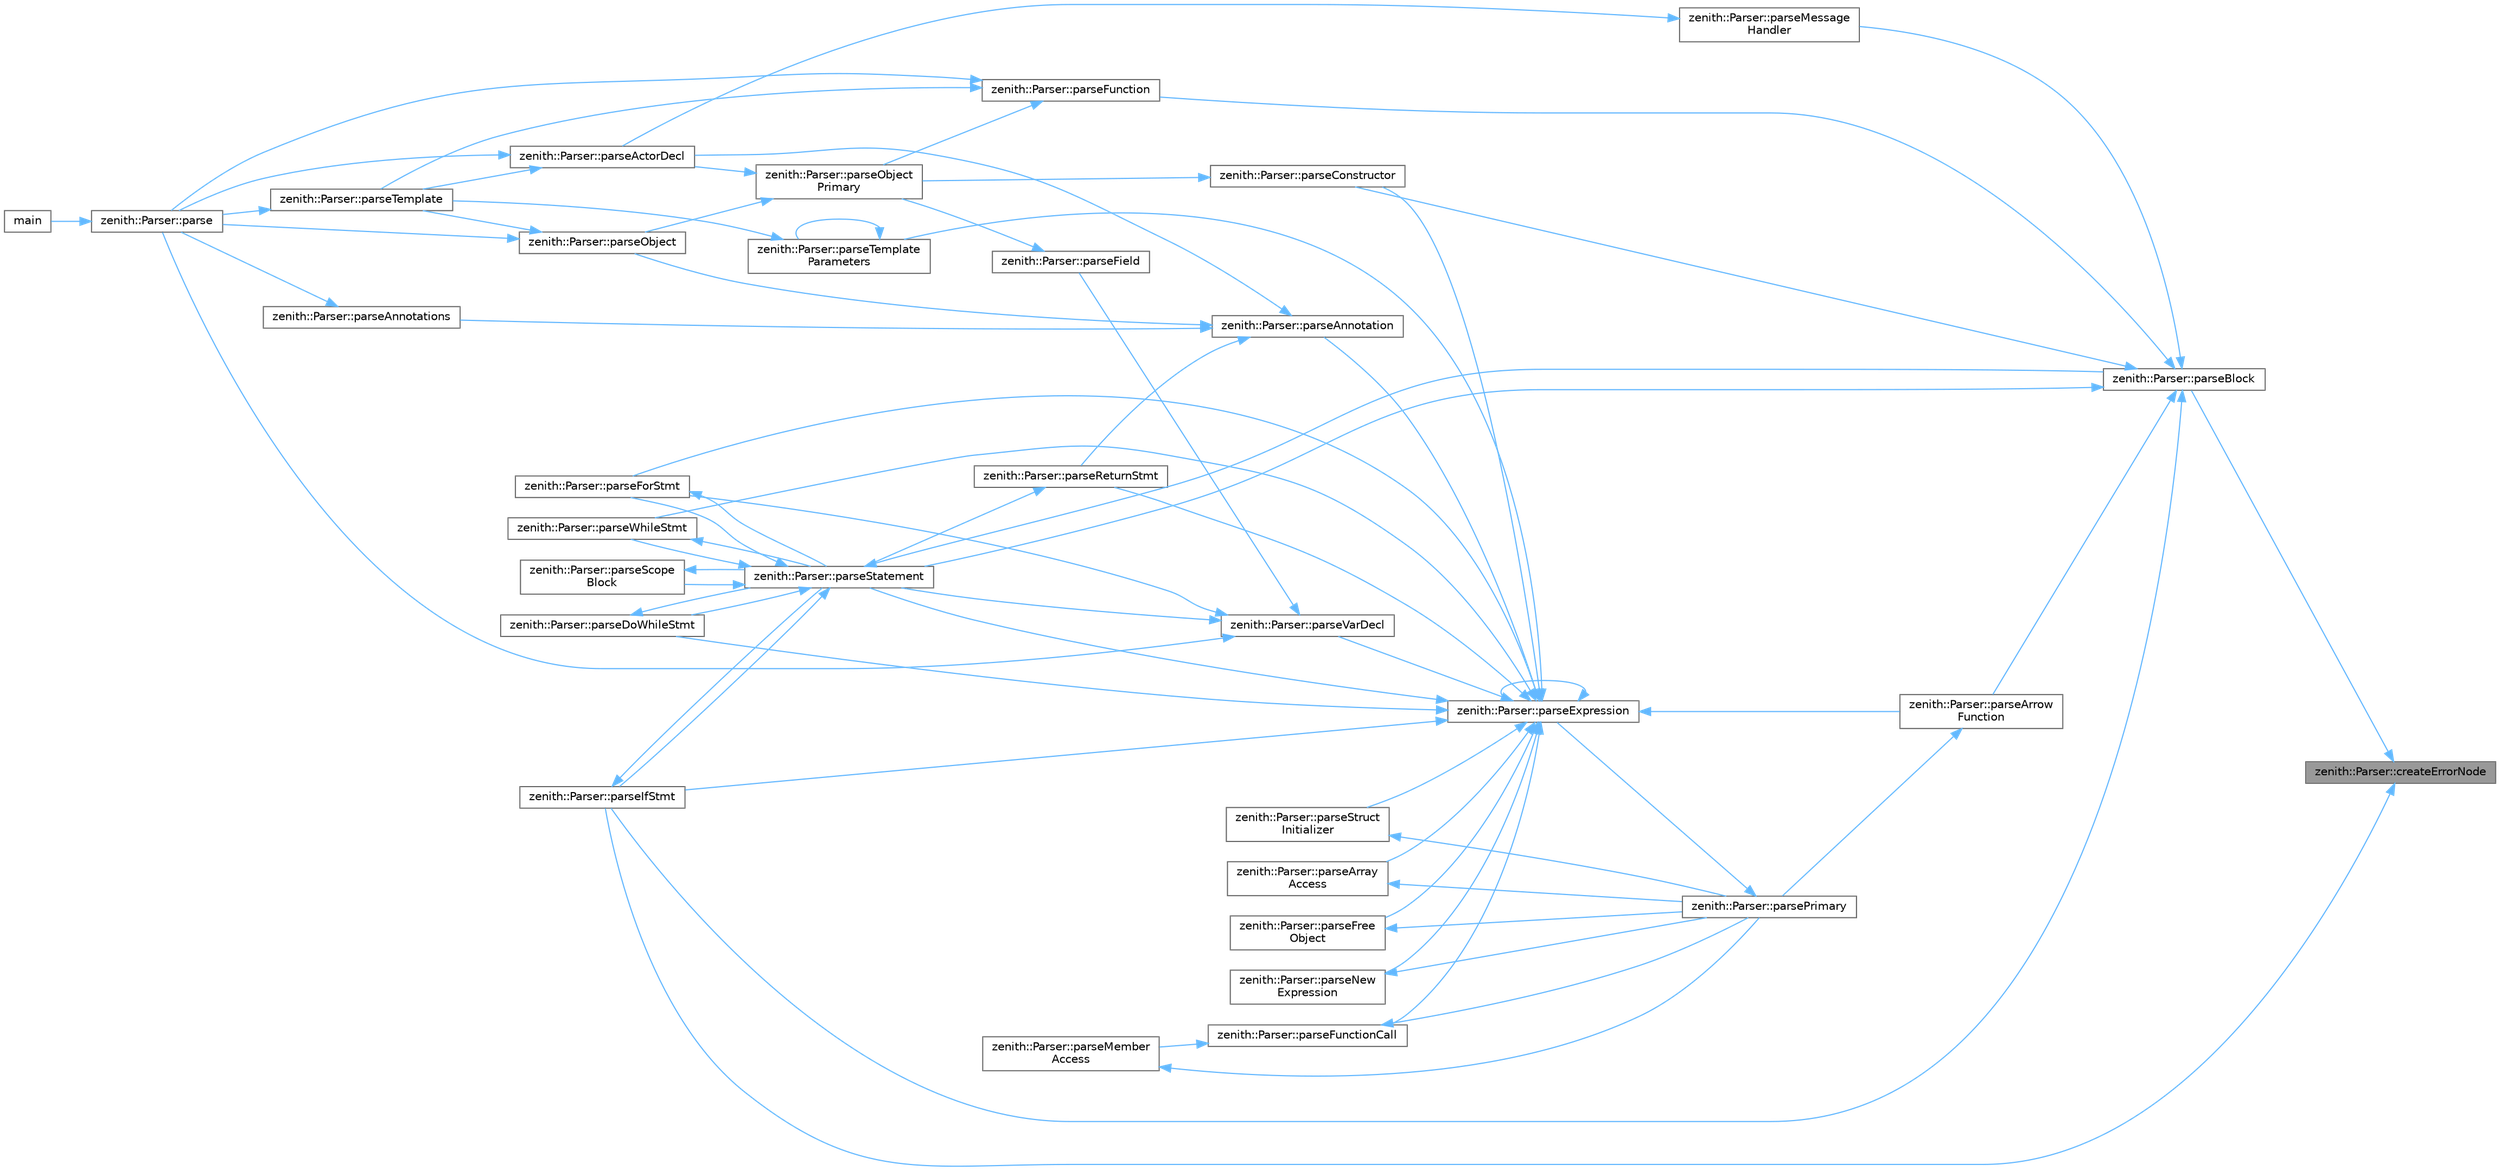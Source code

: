 digraph "zenith::Parser::createErrorNode"
{
 // LATEX_PDF_SIZE
  bgcolor="transparent";
  edge [fontname=Helvetica,fontsize=10,labelfontname=Helvetica,labelfontsize=10];
  node [fontname=Helvetica,fontsize=10,shape=box,height=0.2,width=0.4];
  rankdir="RL";
  Node1 [id="Node000001",label="zenith::Parser::createErrorNode",height=0.2,width=0.4,color="gray40", fillcolor="grey60", style="filled", fontcolor="black",tooltip=" "];
  Node1 -> Node2 [id="edge1_Node000001_Node000002",dir="back",color="steelblue1",style="solid",tooltip=" "];
  Node2 [id="Node000002",label="zenith::Parser::parseBlock",height=0.2,width=0.4,color="grey40", fillcolor="white", style="filled",URL="$classzenith_1_1_parser.html#afed5c18e77fc012fe5db9f9e6175e642",tooltip=" "];
  Node2 -> Node3 [id="edge2_Node000002_Node000003",dir="back",color="steelblue1",style="solid",tooltip=" "];
  Node3 [id="Node000003",label="zenith::Parser::parseArrow\lFunction",height=0.2,width=0.4,color="grey40", fillcolor="white", style="filled",URL="$classzenith_1_1_parser.html#a7ea0f8e309ed2fbdf1a9e2ebfa2fbf8d",tooltip=" "];
  Node3 -> Node4 [id="edge3_Node000003_Node000004",dir="back",color="steelblue1",style="solid",tooltip=" "];
  Node4 [id="Node000004",label="zenith::Parser::parsePrimary",height=0.2,width=0.4,color="grey40", fillcolor="white", style="filled",URL="$classzenith_1_1_parser.html#a9425b18adfbb62629ae5ea654addc7cb",tooltip=" "];
  Node4 -> Node5 [id="edge4_Node000004_Node000005",dir="back",color="steelblue1",style="solid",tooltip=" "];
  Node5 [id="Node000005",label="zenith::Parser::parseExpression",height=0.2,width=0.4,color="grey40", fillcolor="white", style="filled",URL="$classzenith_1_1_parser.html#a239906fd51d54598f6d3dcc18d97b6b9",tooltip=" "];
  Node5 -> Node6 [id="edge5_Node000005_Node000006",dir="back",color="steelblue1",style="solid",tooltip=" "];
  Node6 [id="Node000006",label="zenith::Parser::parseAnnotation",height=0.2,width=0.4,color="grey40", fillcolor="white", style="filled",URL="$classzenith_1_1_parser.html#afff2e82900309df63d9aa89f4d3e31d6",tooltip=" "];
  Node6 -> Node7 [id="edge6_Node000006_Node000007",dir="back",color="steelblue1",style="solid",tooltip=" "];
  Node7 [id="Node000007",label="zenith::Parser::parseActorDecl",height=0.2,width=0.4,color="grey40", fillcolor="white", style="filled",URL="$classzenith_1_1_parser.html#add98eda497298f55d63689af29839db6",tooltip=" "];
  Node7 -> Node8 [id="edge7_Node000007_Node000008",dir="back",color="steelblue1",style="solid",tooltip=" "];
  Node8 [id="Node000008",label="zenith::Parser::parse",height=0.2,width=0.4,color="grey40", fillcolor="white", style="filled",URL="$classzenith_1_1_parser.html#ad56141bb79abcda2cb032137f51d44c6",tooltip=" "];
  Node8 -> Node9 [id="edge8_Node000008_Node000009",dir="back",color="steelblue1",style="solid",tooltip=" "];
  Node9 [id="Node000009",label="main",height=0.2,width=0.4,color="grey40", fillcolor="white", style="filled",URL="$main_8cpp.html#a0ddf1224851353fc92bfbff6f499fa97",tooltip=" "];
  Node7 -> Node10 [id="edge9_Node000007_Node000010",dir="back",color="steelblue1",style="solid",tooltip=" "];
  Node10 [id="Node000010",label="zenith::Parser::parseTemplate",height=0.2,width=0.4,color="grey40", fillcolor="white", style="filled",URL="$classzenith_1_1_parser.html#ac8ba31b8067fb7325c47b2b85e51abe1",tooltip=" "];
  Node10 -> Node8 [id="edge10_Node000010_Node000008",dir="back",color="steelblue1",style="solid",tooltip=" "];
  Node6 -> Node11 [id="edge11_Node000006_Node000011",dir="back",color="steelblue1",style="solid",tooltip=" "];
  Node11 [id="Node000011",label="zenith::Parser::parseAnnotations",height=0.2,width=0.4,color="grey40", fillcolor="white", style="filled",URL="$classzenith_1_1_parser.html#a13606ea02073ecca24a045f676b58518",tooltip=" "];
  Node11 -> Node8 [id="edge12_Node000011_Node000008",dir="back",color="steelblue1",style="solid",tooltip=" "];
  Node6 -> Node12 [id="edge13_Node000006_Node000012",dir="back",color="steelblue1",style="solid",tooltip=" "];
  Node12 [id="Node000012",label="zenith::Parser::parseObject",height=0.2,width=0.4,color="grey40", fillcolor="white", style="filled",URL="$classzenith_1_1_parser.html#abfe2e0682adcad95cc77595ec52bd4da",tooltip=" "];
  Node12 -> Node8 [id="edge14_Node000012_Node000008",dir="back",color="steelblue1",style="solid",tooltip=" "];
  Node12 -> Node10 [id="edge15_Node000012_Node000010",dir="back",color="steelblue1",style="solid",tooltip=" "];
  Node6 -> Node13 [id="edge16_Node000006_Node000013",dir="back",color="steelblue1",style="solid",tooltip=" "];
  Node13 [id="Node000013",label="zenith::Parser::parseReturnStmt",height=0.2,width=0.4,color="grey40", fillcolor="white", style="filled",URL="$classzenith_1_1_parser.html#a5e026e55d4a57bea1b5ffa7d3b5e93a8",tooltip=" "];
  Node13 -> Node14 [id="edge17_Node000013_Node000014",dir="back",color="steelblue1",style="solid",tooltip=" "];
  Node14 [id="Node000014",label="zenith::Parser::parseStatement",height=0.2,width=0.4,color="grey40", fillcolor="white", style="filled",URL="$classzenith_1_1_parser.html#ada8dc19e8cb4a0f1b37d3ef6a2eb3f9d",tooltip=" "];
  Node14 -> Node2 [id="edge18_Node000014_Node000002",dir="back",color="steelblue1",style="solid",tooltip=" "];
  Node14 -> Node15 [id="edge19_Node000014_Node000015",dir="back",color="steelblue1",style="solid",tooltip=" "];
  Node15 [id="Node000015",label="zenith::Parser::parseDoWhileStmt",height=0.2,width=0.4,color="grey40", fillcolor="white", style="filled",URL="$classzenith_1_1_parser.html#a17d038fc7ad2c0dac1b038889f4426ca",tooltip=" "];
  Node15 -> Node14 [id="edge20_Node000015_Node000014",dir="back",color="steelblue1",style="solid",tooltip=" "];
  Node14 -> Node16 [id="edge21_Node000014_Node000016",dir="back",color="steelblue1",style="solid",tooltip=" "];
  Node16 [id="Node000016",label="zenith::Parser::parseForStmt",height=0.2,width=0.4,color="grey40", fillcolor="white", style="filled",URL="$classzenith_1_1_parser.html#ab8ae32b49e1a7d1492f14c6b381aa52b",tooltip=" "];
  Node16 -> Node14 [id="edge22_Node000016_Node000014",dir="back",color="steelblue1",style="solid",tooltip=" "];
  Node14 -> Node17 [id="edge23_Node000014_Node000017",dir="back",color="steelblue1",style="solid",tooltip=" "];
  Node17 [id="Node000017",label="zenith::Parser::parseIfStmt",height=0.2,width=0.4,color="grey40", fillcolor="white", style="filled",URL="$classzenith_1_1_parser.html#a6086729ddce119c88e10fe622d069d8f",tooltip=" "];
  Node17 -> Node14 [id="edge24_Node000017_Node000014",dir="back",color="steelblue1",style="solid",tooltip=" "];
  Node14 -> Node18 [id="edge25_Node000014_Node000018",dir="back",color="steelblue1",style="solid",tooltip=" "];
  Node18 [id="Node000018",label="zenith::Parser::parseScope\lBlock",height=0.2,width=0.4,color="grey40", fillcolor="white", style="filled",URL="$classzenith_1_1_parser.html#acd4ccda2b4a409498daa93e31f2bc23f",tooltip=" "];
  Node18 -> Node14 [id="edge26_Node000018_Node000014",dir="back",color="steelblue1",style="solid",tooltip=" "];
  Node14 -> Node19 [id="edge27_Node000014_Node000019",dir="back",color="steelblue1",style="solid",tooltip=" "];
  Node19 [id="Node000019",label="zenith::Parser::parseWhileStmt",height=0.2,width=0.4,color="grey40", fillcolor="white", style="filled",URL="$classzenith_1_1_parser.html#a6f8fd13014d6a0e82f53ce08a8f9766d",tooltip=" "];
  Node19 -> Node14 [id="edge28_Node000019_Node000014",dir="back",color="steelblue1",style="solid",tooltip=" "];
  Node5 -> Node20 [id="edge29_Node000005_Node000020",dir="back",color="steelblue1",style="solid",tooltip=" "];
  Node20 [id="Node000020",label="zenith::Parser::parseArray\lAccess",height=0.2,width=0.4,color="grey40", fillcolor="white", style="filled",URL="$classzenith_1_1_parser.html#ad32b5cfe98f909cade9216d65b046f58",tooltip=" "];
  Node20 -> Node4 [id="edge30_Node000020_Node000004",dir="back",color="steelblue1",style="solid",tooltip=" "];
  Node5 -> Node3 [id="edge31_Node000005_Node000003",dir="back",color="steelblue1",style="solid",tooltip=" "];
  Node5 -> Node21 [id="edge32_Node000005_Node000021",dir="back",color="steelblue1",style="solid",tooltip=" "];
  Node21 [id="Node000021",label="zenith::Parser::parseConstructor",height=0.2,width=0.4,color="grey40", fillcolor="white", style="filled",URL="$classzenith_1_1_parser.html#ae37a2b420e456af55c07efd04676b4af",tooltip=" "];
  Node21 -> Node22 [id="edge33_Node000021_Node000022",dir="back",color="steelblue1",style="solid",tooltip=" "];
  Node22 [id="Node000022",label="zenith::Parser::parseObject\lPrimary",height=0.2,width=0.4,color="grey40", fillcolor="white", style="filled",URL="$classzenith_1_1_parser.html#a74f0f075ac6a9a7935b8b0b20bd1f3ef",tooltip=" "];
  Node22 -> Node7 [id="edge34_Node000022_Node000007",dir="back",color="steelblue1",style="solid",tooltip=" "];
  Node22 -> Node12 [id="edge35_Node000022_Node000012",dir="back",color="steelblue1",style="solid",tooltip=" "];
  Node5 -> Node15 [id="edge36_Node000005_Node000015",dir="back",color="steelblue1",style="solid",tooltip=" "];
  Node5 -> Node5 [id="edge37_Node000005_Node000005",dir="back",color="steelblue1",style="solid",tooltip=" "];
  Node5 -> Node16 [id="edge38_Node000005_Node000016",dir="back",color="steelblue1",style="solid",tooltip=" "];
  Node5 -> Node23 [id="edge39_Node000005_Node000023",dir="back",color="steelblue1",style="solid",tooltip=" "];
  Node23 [id="Node000023",label="zenith::Parser::parseFree\lObject",height=0.2,width=0.4,color="grey40", fillcolor="white", style="filled",URL="$classzenith_1_1_parser.html#a697fe5477ca0023efdefd6e66f4e0a49",tooltip=" "];
  Node23 -> Node4 [id="edge40_Node000023_Node000004",dir="back",color="steelblue1",style="solid",tooltip=" "];
  Node5 -> Node24 [id="edge41_Node000005_Node000024",dir="back",color="steelblue1",style="solid",tooltip=" "];
  Node24 [id="Node000024",label="zenith::Parser::parseFunctionCall",height=0.2,width=0.4,color="grey40", fillcolor="white", style="filled",URL="$classzenith_1_1_parser.html#ae2442c2e624e13794605b1ff56047ee8",tooltip=" "];
  Node24 -> Node25 [id="edge42_Node000024_Node000025",dir="back",color="steelblue1",style="solid",tooltip=" "];
  Node25 [id="Node000025",label="zenith::Parser::parseMember\lAccess",height=0.2,width=0.4,color="grey40", fillcolor="white", style="filled",URL="$classzenith_1_1_parser.html#a5f581f39453bce8e553d9d96c5c8d0d2",tooltip=" "];
  Node25 -> Node4 [id="edge43_Node000025_Node000004",dir="back",color="steelblue1",style="solid",tooltip=" "];
  Node24 -> Node4 [id="edge44_Node000024_Node000004",dir="back",color="steelblue1",style="solid",tooltip=" "];
  Node5 -> Node17 [id="edge45_Node000005_Node000017",dir="back",color="steelblue1",style="solid",tooltip=" "];
  Node5 -> Node26 [id="edge46_Node000005_Node000026",dir="back",color="steelblue1",style="solid",tooltip=" "];
  Node26 [id="Node000026",label="zenith::Parser::parseNew\lExpression",height=0.2,width=0.4,color="grey40", fillcolor="white", style="filled",URL="$classzenith_1_1_parser.html#aa984ed730ca80620a7033d259b6faea5",tooltip=" "];
  Node26 -> Node4 [id="edge47_Node000026_Node000004",dir="back",color="steelblue1",style="solid",tooltip=" "];
  Node5 -> Node13 [id="edge48_Node000005_Node000013",dir="back",color="steelblue1",style="solid",tooltip=" "];
  Node5 -> Node14 [id="edge49_Node000005_Node000014",dir="back",color="steelblue1",style="solid",tooltip=" "];
  Node5 -> Node27 [id="edge50_Node000005_Node000027",dir="back",color="steelblue1",style="solid",tooltip=" "];
  Node27 [id="Node000027",label="zenith::Parser::parseStruct\lInitializer",height=0.2,width=0.4,color="grey40", fillcolor="white", style="filled",URL="$classzenith_1_1_parser.html#a4646bbfa2a663abbc777ae26d44e9522",tooltip=" "];
  Node27 -> Node4 [id="edge51_Node000027_Node000004",dir="back",color="steelblue1",style="solid",tooltip=" "];
  Node5 -> Node28 [id="edge52_Node000005_Node000028",dir="back",color="steelblue1",style="solid",tooltip=" "];
  Node28 [id="Node000028",label="zenith::Parser::parseTemplate\lParameters",height=0.2,width=0.4,color="grey40", fillcolor="white", style="filled",URL="$classzenith_1_1_parser.html#aa809de3ebc29d840ad9bc99c0b6ce956",tooltip=" "];
  Node28 -> Node10 [id="edge53_Node000028_Node000010",dir="back",color="steelblue1",style="solid",tooltip=" "];
  Node28 -> Node28 [id="edge54_Node000028_Node000028",dir="back",color="steelblue1",style="solid",tooltip=" "];
  Node5 -> Node29 [id="edge55_Node000005_Node000029",dir="back",color="steelblue1",style="solid",tooltip=" "];
  Node29 [id="Node000029",label="zenith::Parser::parseVarDecl",height=0.2,width=0.4,color="grey40", fillcolor="white", style="filled",URL="$classzenith_1_1_parser.html#a4846f1e07a0155bb95bfee2888cd4e49",tooltip=" "];
  Node29 -> Node8 [id="edge56_Node000029_Node000008",dir="back",color="steelblue1",style="solid",tooltip=" "];
  Node29 -> Node30 [id="edge57_Node000029_Node000030",dir="back",color="steelblue1",style="solid",tooltip=" "];
  Node30 [id="Node000030",label="zenith::Parser::parseField",height=0.2,width=0.4,color="grey40", fillcolor="white", style="filled",URL="$classzenith_1_1_parser.html#a12db59c0397e2ec966e47382f55b4ab8",tooltip=" "];
  Node30 -> Node22 [id="edge58_Node000030_Node000022",dir="back",color="steelblue1",style="solid",tooltip=" "];
  Node29 -> Node16 [id="edge59_Node000029_Node000016",dir="back",color="steelblue1",style="solid",tooltip=" "];
  Node29 -> Node14 [id="edge60_Node000029_Node000014",dir="back",color="steelblue1",style="solid",tooltip=" "];
  Node5 -> Node19 [id="edge61_Node000005_Node000019",dir="back",color="steelblue1",style="solid",tooltip=" "];
  Node2 -> Node21 [id="edge62_Node000002_Node000021",dir="back",color="steelblue1",style="solid",tooltip=" "];
  Node2 -> Node31 [id="edge63_Node000002_Node000031",dir="back",color="steelblue1",style="solid",tooltip=" "];
  Node31 [id="Node000031",label="zenith::Parser::parseFunction",height=0.2,width=0.4,color="grey40", fillcolor="white", style="filled",URL="$classzenith_1_1_parser.html#a8647a213885b6a7d25032d40410f827b",tooltip=" "];
  Node31 -> Node8 [id="edge64_Node000031_Node000008",dir="back",color="steelblue1",style="solid",tooltip=" "];
  Node31 -> Node22 [id="edge65_Node000031_Node000022",dir="back",color="steelblue1",style="solid",tooltip=" "];
  Node31 -> Node10 [id="edge66_Node000031_Node000010",dir="back",color="steelblue1",style="solid",tooltip=" "];
  Node2 -> Node17 [id="edge67_Node000002_Node000017",dir="back",color="steelblue1",style="solid",tooltip=" "];
  Node2 -> Node32 [id="edge68_Node000002_Node000032",dir="back",color="steelblue1",style="solid",tooltip=" "];
  Node32 [id="Node000032",label="zenith::Parser::parseMessage\lHandler",height=0.2,width=0.4,color="grey40", fillcolor="white", style="filled",URL="$classzenith_1_1_parser.html#a78d55766725bfdd0c7b718adf355eee3",tooltip=" "];
  Node32 -> Node7 [id="edge69_Node000032_Node000007",dir="back",color="steelblue1",style="solid",tooltip=" "];
  Node2 -> Node14 [id="edge70_Node000002_Node000014",dir="back",color="steelblue1",style="solid",tooltip=" "];
  Node1 -> Node17 [id="edge71_Node000001_Node000017",dir="back",color="steelblue1",style="solid",tooltip=" "];
}
